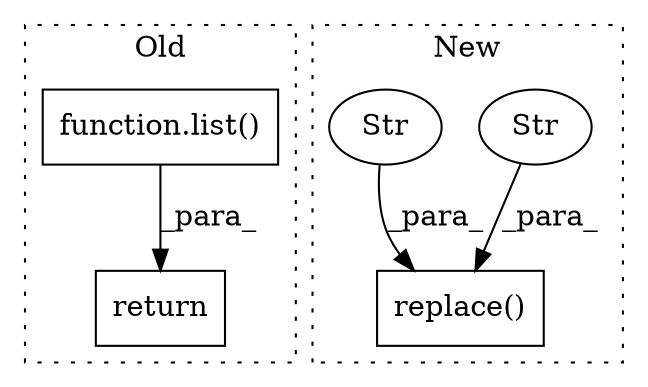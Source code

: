 digraph G {
subgraph cluster0 {
1 [label="function.list()" a="75" s="1151,1176" l="5,1" shape="box"];
5 [label="return" a="93" s="1144" l="7" shape="box"];
label = "Old";
style="dotted";
}
subgraph cluster1 {
2 [label="replace()" a="75" s="1144,1167" l="16,1" shape="box"];
3 [label="Str" a="66" s="1165" l="2" shape="ellipse"];
4 [label="Str" a="66" s="1160" l="3" shape="ellipse"];
label = "New";
style="dotted";
}
1 -> 5 [label="_para_"];
3 -> 2 [label="_para_"];
4 -> 2 [label="_para_"];
}